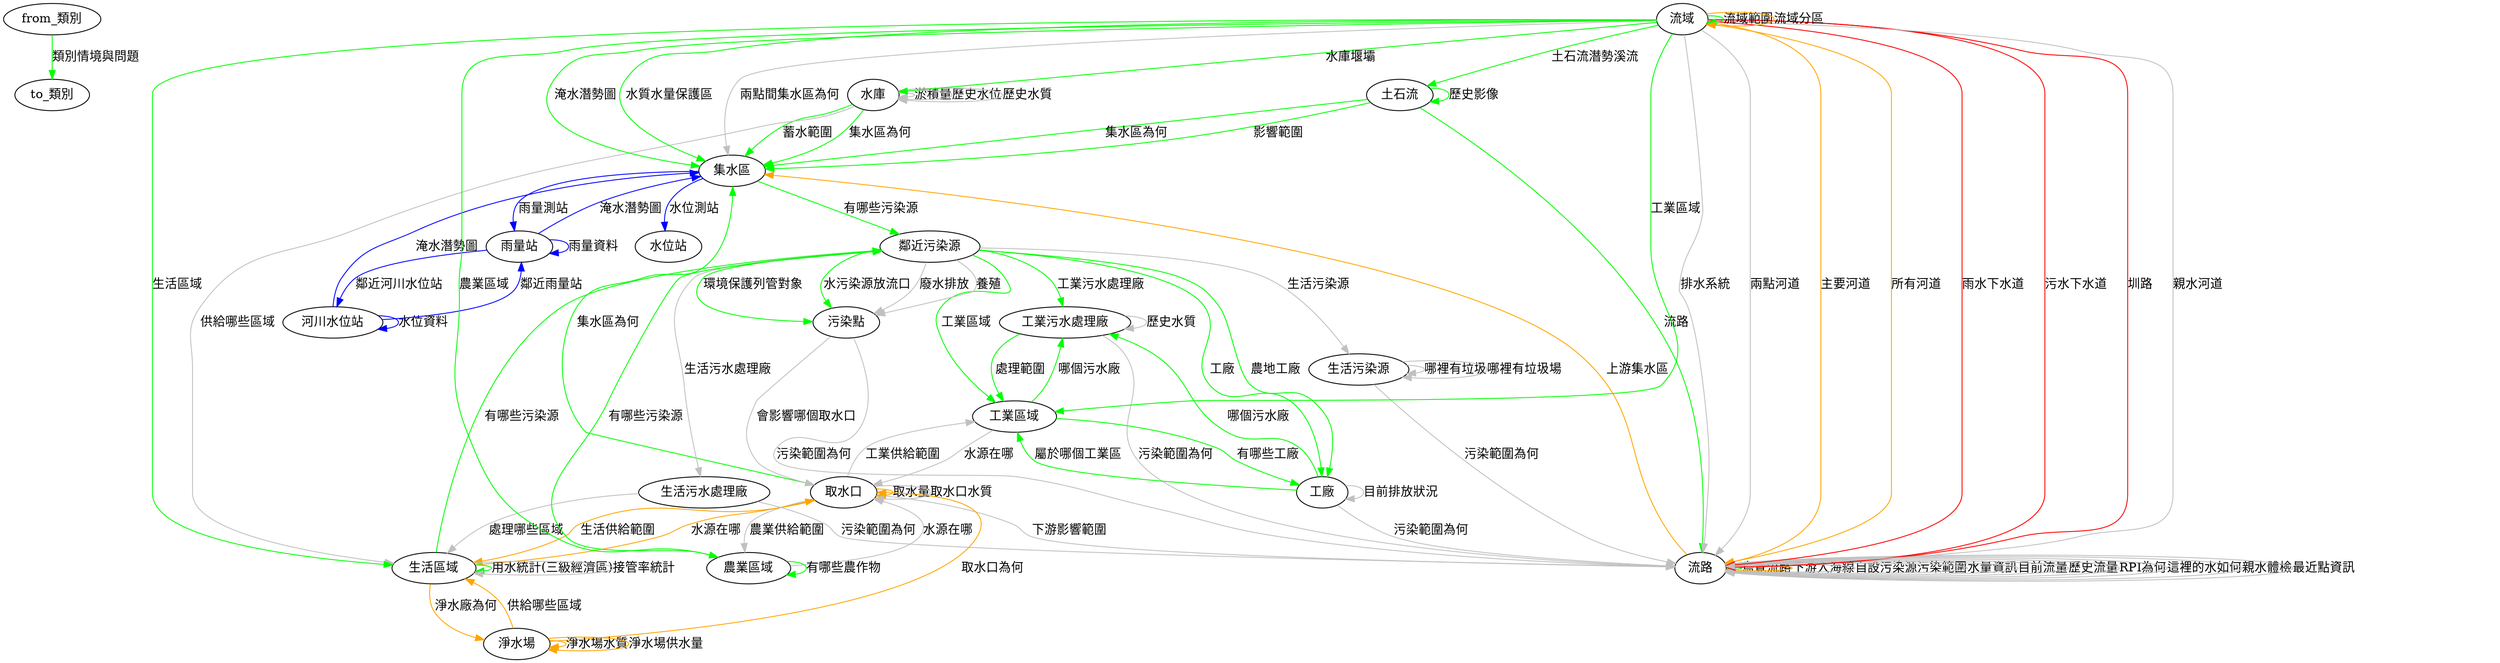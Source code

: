 digraph G {
	"from_類別"->"to_類別"[label="類別情境與問題",color="green",style=""]
	"土石流"->"集水區"[label="集水區為何",color="green",style=""]
	"土石流"->"集水區"[label="影響範圍",color="green",style=""]
	"土石流"->"土石流"[label="歷史影像",color="green",style=""]
	"土石流"->"流路"[label="流路",color="green",style=""]
	"工業污水處理廠"->"工業區域"[label="處理範圍",color="green",style=""]
	"工業污水處理廠"->"流路"[label="污染範圍為何",color="gray",style=""]
	"工業污水處理廠"->"工業污水處理廠"[label="歷史水質",color="gray",style=""]
	"工業區域"->"工業污水處理廠"[label="哪個污水廠",color="green",style=""]
	"工業區域"->"工廠"[label="有哪些工廠",color="green",style=""]
	"工業區域"->"取水口"[label="水源在哪",color="gray",style=""]
	"工廠"->"工業污水處理廠"[label="哪個污水廠",color="green",style=""]
	"工廠"->"工業區域"[label="屬於哪個工業區",color="green",style=""]
	"工廠"->"工廠"[label="目前排放狀況",color="gray",style=""]
	"工廠"->"流路"[label="污染範圍為何",color="gray",style=""]
	"水庫"->"集水區"[label="蓄水範圍",color="green",style=""]
	"水庫"->"集水區"[label="集水區為何",color="green",style=""]
	"水庫"->"水庫"[label="淤積量",color="gray",style=""]
	"水庫"->"水庫"[label="歷史水位",color="gray",style=""]
	"水庫"->"水庫"[label="歷史水質",color="gray",style=""]
	"水庫"->"生活區域"[label="供給哪些區域",color="gray",style=""]
	"生活污水處理廠"->"流路"[label="污染範圍為何",color="gray",style=""]
	"生活污水處理廠"->"生活區域"[label="處理哪些區域",color="gray",style=""]
	"生活污染源"->"流路"[label="污染範圍為何",color="gray",style=""]
	"生活污染源"->"生活污染源"[label="哪裡有垃圾",color="gray",style=""]
	"生活污染源"->"生活污染源"[label="哪裡有垃圾場",color="gray",style=""]
	"生活區域"->"鄰近污染源"[label="有哪些污染源",color="green",style=""]
	"生活區域"->"生活區域"[label="用水統計(三級經濟區)",color="green",style=""]
	"生活區域"->"取水口"[label="水源在哪",color="orange",style=""]
	"生活區域"->"淨水場"[label="淨水廠為何",color="orange",style=""]
	"生活區域"->"生活區域"[label="接管率統計",color="gray",style=""]
	"污染點"->"流路"[label="污染範圍為何",color="gray",style=""]
	"污染點"->"取水口"[label="會影響哪個取水口",color="gray",style=""]
	"取水口"->"集水區"[label="集水區為何",color="green",style=""]
	"取水口"->"取水口"[label="取水量",color="orange",style=""]
	"取水口"->"生活區域"[label="生活供給範圍",color="orange",style=""]
	"取水口"->"流路"[label="下游影響範圍",color="gray",style=""]
	"取水口"->"取水口"[label="取水口水質",color="gray",style=""]
	"取水口"->"農業區域"[label="農業供給範圍",color="gray",style=""]
	"取水口"->"工業區域"[label="工業供給範圍",color="gray",style=""]
	"河川水位站"->"河川水位站"[label="水位資料",color="blue",style=""]
	"河川水位站"->"雨量站"[label="鄰近雨量站",color="blue",style=""]
	"河川水位站"->"集水區"[label="淹水潛勢圖",color="blue",style=""]
	"雨量站"->"雨量站"[label="雨量資料",color="blue",style=""]
	"雨量站"->"河川水位站"[label="鄰近河川水位站",color="blue",style=""]
	"雨量站"->"集水區"[label="淹水潛勢圖",color="blue",style=""]
	"流域"->"流域"[label="流域範圍",color="green",style=""]
	"流域"->"生活區域"[label="生活區域",color="green",style=""]
	"流域"->"農業區域"[label="農業區域",color="green",style=""]
	"流域"->"工業區域"[label="工業區域",color="green",style=""]
	"流域"->"水庫"[label="水庫堰壩",color="green",style=""]
	"流域"->"集水區"[label="水質水量保護區",color="green",style=""]
	"流域"->"集水區"[label="淹水潛勢圖",color="green",style=""]
	"流域"->"土石流"[label="土石流潛勢溪流",color="green",style=""]
	"流域"->"流路"[label="主要河道",color="orange",style=""]
	"流域"->"流路"[label="所有河道",color="orange",style=""]
	"流域"->"流域"[label="流域分區",color="orange",style=""]
	"流域"->"流路"[label="雨水下水道",color="red",style=""]
	"流域"->"流路"[label="污水下水道",color="red",style=""]
	"流域"->"流路"[label="圳路",color="red",style=""]
	"流域"->"流路"[label="親水河道",color="gray",style=""]
	"流域"->"流路"[label="排水系統",color="gray",style=""]
	"流域"->"流路"[label="兩點河道",color="gray",style=""]
	"流域"->"集水區"[label="兩點間集水區為何",color="gray",style=""]
	"流路"->"流路"[label="鳥覽流路",color="green",style=""]
	"流路"->"集水區"[label="上游集水區",color="orange",style=""]
	"流路"->"流路"[label="下游入海線",color="orange",style=""]
	"流路"->"流路"[label="自設污染源污染範圍",color="gray",style=""]
	"流路"->"流路"[label="水量資訊",color="gray",style=""]
	"流路"->"流路"[label="目前流量",color="gray",style=""]
	"流路"->"流路"[label="歷史流量",color="gray",style=""]
	"流路"->"流路"[label="RPI為何",color="gray",style=""]
	"流路"->"流路"[label="這裡的水如何",color="gray",style=""]
	"流路"->"流路"[label="親水體檢",color="gray",style=""]
	"流路"->"流路"[label="最近點資訊",color="gray",style=""]
	"淨水場"->"取水口"[label="取水口為何",color="orange",style=""]
	"淨水場"->"淨水場"[label="淨水場水質",color="orange",style=""]
	"淨水場"->"淨水場"[label="淨水場供水量",color="orange",style=""]
	"淨水場"->"生活區域"[label="供給哪些區域",color="orange",style=""]
	"集水區"->"鄰近污染源"[label="有哪些污染源",color="green",style=""]
	"集水區"->"雨量站"[label="雨量測站",color="blue",style=""]
	"集水區"->"水位站"[label="水位測站",color="blue",style=""]
	"農業區域"->"鄰近污染源"[label="有哪些污染源",color="green",style=""]
	"農業區域"->"農業區域"[label="有哪些農作物",color="green",style=""]
	"農業區域"->"取水口"[label="水源在哪",color="gray",style=""]
	"鄰近污染源"->"工廠"[label="工廠",color="green",style=""]
	"鄰近污染源"->"污染點"[label="環境保護列管對象",color="green",style=""]
	"鄰近污染源"->"工業區域"[label="工業區域",color="green",style=""]
	"鄰近污染源"->"工業污水處理廠"[label="工業污水處理廠",color="green",style=""]
	"鄰近污染源"->"工廠"[label="農地工廠",color="green",style=""]
	"鄰近污染源"->"污染點"[label="水污染源放流口",color="green",style=""]
	"鄰近污染源"->"生活污染源"[label="生活污染源",color="gray",style=""]
	"鄰近污染源"->"生活污水處理廠"[label="生活污水處理廠",color="gray",style=""]
	"鄰近污染源"->"污染點"[label="廢水排放",color="gray",style=""]
	"鄰近污染源"->"污染點"[label="養殖",color="gray",style=""]
}

